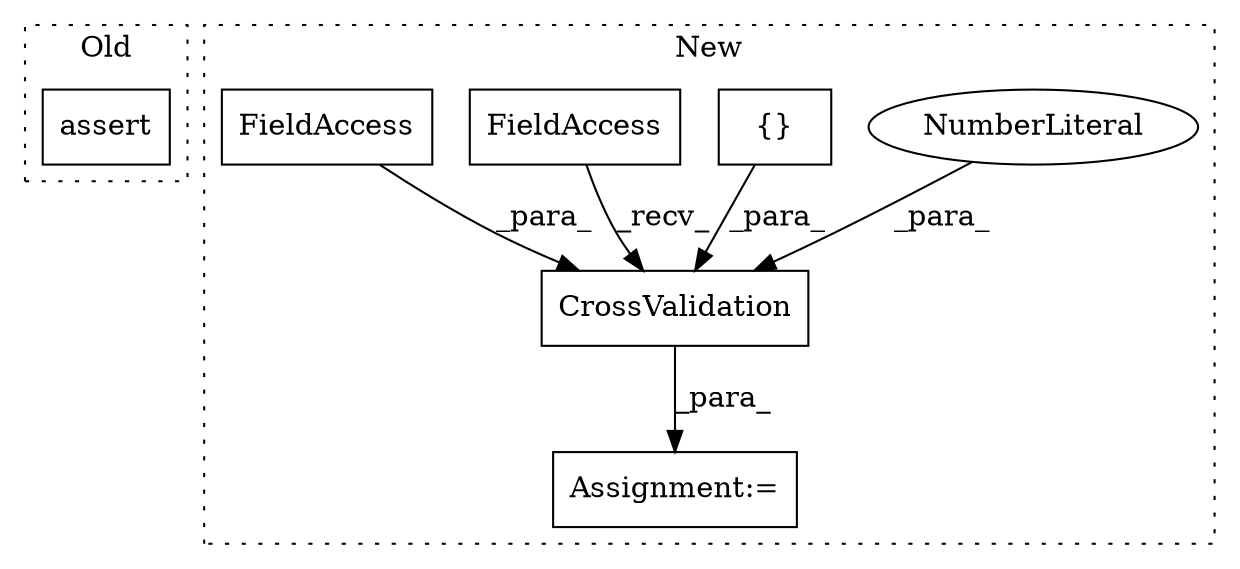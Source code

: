 digraph G {
subgraph cluster0 {
1 [label="assert" a="32" s="1560,1666" l="11,1" shape="box"];
label = "Old";
style="dotted";
}
subgraph cluster1 {
2 [label="CrossValidation" a="32" s="1256,1300" l="16,1" shape="box"];
3 [label="NumberLiteral" a="34" s="1299" l="1" shape="ellipse"];
4 [label="{}" a="4" s="1291,1297" l="1,1" shape="box"];
5 [label="Assignment:=" a="7" s="1237" l="1" shape="box"];
6 [label="FieldAccess" a="22" s="1238" l="17" shape="box"];
7 [label="FieldAccess" a="22" s="1272" l="9" shape="box"];
label = "New";
style="dotted";
}
2 -> 5 [label="_para_"];
3 -> 2 [label="_para_"];
4 -> 2 [label="_para_"];
6 -> 2 [label="_recv_"];
7 -> 2 [label="_para_"];
}